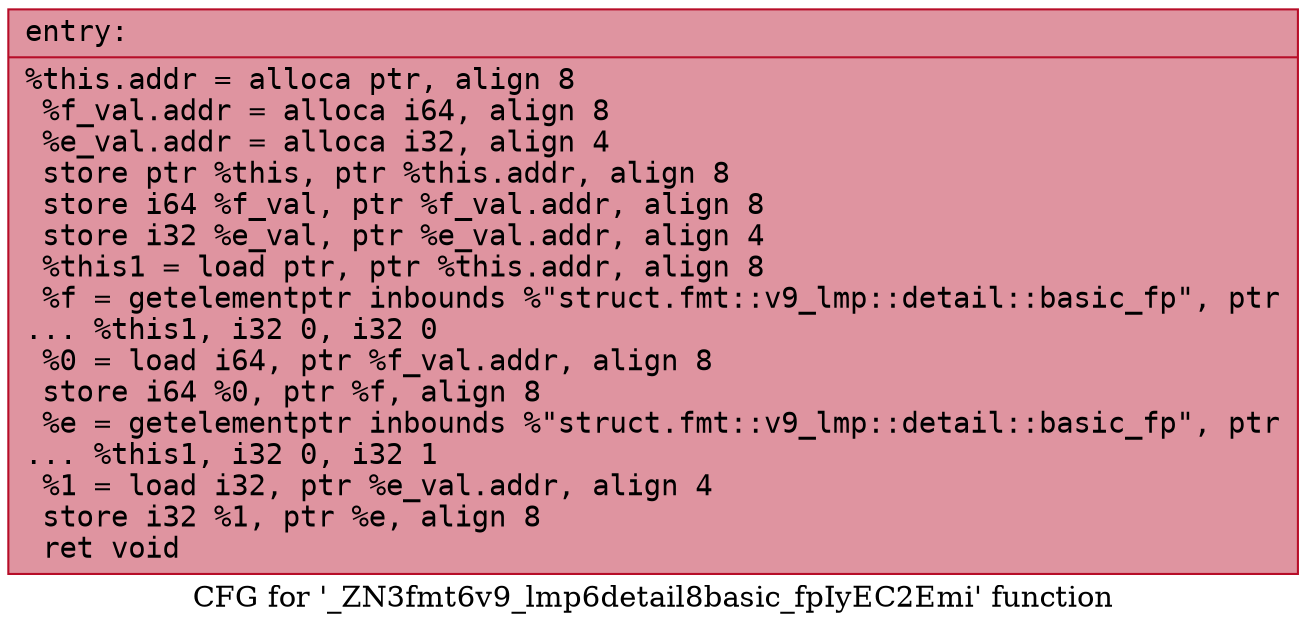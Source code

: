 digraph "CFG for '_ZN3fmt6v9_lmp6detail8basic_fpIyEC2Emi' function" {
	label="CFG for '_ZN3fmt6v9_lmp6detail8basic_fpIyEC2Emi' function";

	Node0x556bfec20e40 [shape=record,color="#b70d28ff", style=filled, fillcolor="#b70d2870" fontname="Courier",label="{entry:\l|  %this.addr = alloca ptr, align 8\l  %f_val.addr = alloca i64, align 8\l  %e_val.addr = alloca i32, align 4\l  store ptr %this, ptr %this.addr, align 8\l  store i64 %f_val, ptr %f_val.addr, align 8\l  store i32 %e_val, ptr %e_val.addr, align 4\l  %this1 = load ptr, ptr %this.addr, align 8\l  %f = getelementptr inbounds %\"struct.fmt::v9_lmp::detail::basic_fp\", ptr\l... %this1, i32 0, i32 0\l  %0 = load i64, ptr %f_val.addr, align 8\l  store i64 %0, ptr %f, align 8\l  %e = getelementptr inbounds %\"struct.fmt::v9_lmp::detail::basic_fp\", ptr\l... %this1, i32 0, i32 1\l  %1 = load i32, ptr %e_val.addr, align 4\l  store i32 %1, ptr %e, align 8\l  ret void\l}"];
}

